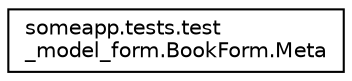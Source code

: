 digraph "Graphical Class Hierarchy"
{
 // LATEX_PDF_SIZE
  edge [fontname="Helvetica",fontsize="10",labelfontname="Helvetica",labelfontsize="10"];
  node [fontname="Helvetica",fontsize="10",shape=record];
  rankdir="LR";
  Node0 [label="someapp.tests.test\l_model_form.BookForm.Meta",height=0.2,width=0.4,color="black", fillcolor="white", style="filled",URL="$db/d9b/classsomeapp_1_1tests_1_1test__model__form_1_1_book_form_1_1_meta.html",tooltip=" "];
}
